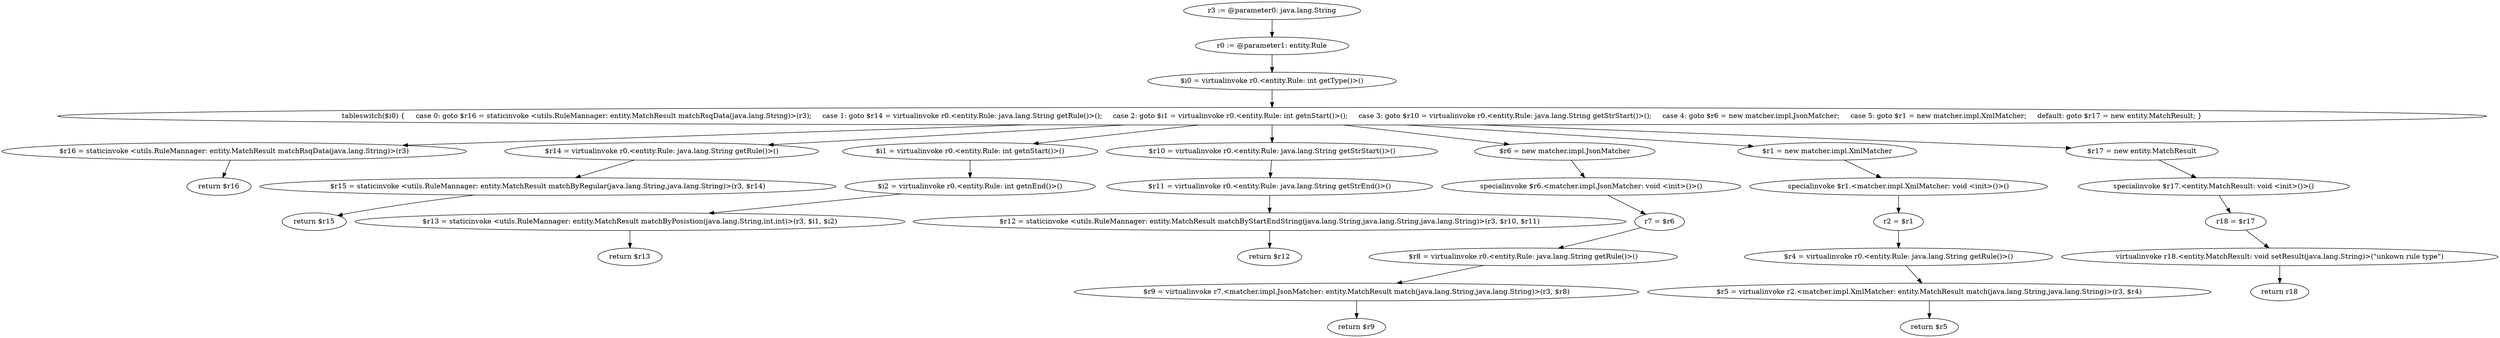 digraph "unitGraph" {
    "r3 := @parameter0: java.lang.String"
    "r0 := @parameter1: entity.Rule"
    "$i0 = virtualinvoke r0.<entity.Rule: int getType()>()"
    "tableswitch($i0) {     case 0: goto $r16 = staticinvoke <utils.RuleMannager: entity.MatchResult matchRsqData(java.lang.String)>(r3);     case 1: goto $r14 = virtualinvoke r0.<entity.Rule: java.lang.String getRule()>();     case 2: goto $i1 = virtualinvoke r0.<entity.Rule: int getnStart()>();     case 3: goto $r10 = virtualinvoke r0.<entity.Rule: java.lang.String getStrStart()>();     case 4: goto $r6 = new matcher.impl.JsonMatcher;     case 5: goto $r1 = new matcher.impl.XmlMatcher;     default: goto $r17 = new entity.MatchResult; }"
    "$r16 = staticinvoke <utils.RuleMannager: entity.MatchResult matchRsqData(java.lang.String)>(r3)"
    "return $r16"
    "$r14 = virtualinvoke r0.<entity.Rule: java.lang.String getRule()>()"
    "$r15 = staticinvoke <utils.RuleMannager: entity.MatchResult matchByRegular(java.lang.String,java.lang.String)>(r3, $r14)"
    "return $r15"
    "$i1 = virtualinvoke r0.<entity.Rule: int getnStart()>()"
    "$i2 = virtualinvoke r0.<entity.Rule: int getnEnd()>()"
    "$r13 = staticinvoke <utils.RuleMannager: entity.MatchResult matchByPosistion(java.lang.String,int,int)>(r3, $i1, $i2)"
    "return $r13"
    "$r10 = virtualinvoke r0.<entity.Rule: java.lang.String getStrStart()>()"
    "$r11 = virtualinvoke r0.<entity.Rule: java.lang.String getStrEnd()>()"
    "$r12 = staticinvoke <utils.RuleMannager: entity.MatchResult matchByStartEndString(java.lang.String,java.lang.String,java.lang.String)>(r3, $r10, $r11)"
    "return $r12"
    "$r6 = new matcher.impl.JsonMatcher"
    "specialinvoke $r6.<matcher.impl.JsonMatcher: void <init>()>()"
    "r7 = $r6"
    "$r8 = virtualinvoke r0.<entity.Rule: java.lang.String getRule()>()"
    "$r9 = virtualinvoke r7.<matcher.impl.JsonMatcher: entity.MatchResult match(java.lang.String,java.lang.String)>(r3, $r8)"
    "return $r9"
    "$r1 = new matcher.impl.XmlMatcher"
    "specialinvoke $r1.<matcher.impl.XmlMatcher: void <init>()>()"
    "r2 = $r1"
    "$r4 = virtualinvoke r0.<entity.Rule: java.lang.String getRule()>()"
    "$r5 = virtualinvoke r2.<matcher.impl.XmlMatcher: entity.MatchResult match(java.lang.String,java.lang.String)>(r3, $r4)"
    "return $r5"
    "$r17 = new entity.MatchResult"
    "specialinvoke $r17.<entity.MatchResult: void <init>()>()"
    "r18 = $r17"
    "virtualinvoke r18.<entity.MatchResult: void setResult(java.lang.String)>(\"unkown rule type\")"
    "return r18"
    "r3 := @parameter0: java.lang.String"->"r0 := @parameter1: entity.Rule";
    "r0 := @parameter1: entity.Rule"->"$i0 = virtualinvoke r0.<entity.Rule: int getType()>()";
    "$i0 = virtualinvoke r0.<entity.Rule: int getType()>()"->"tableswitch($i0) {     case 0: goto $r16 = staticinvoke <utils.RuleMannager: entity.MatchResult matchRsqData(java.lang.String)>(r3);     case 1: goto $r14 = virtualinvoke r0.<entity.Rule: java.lang.String getRule()>();     case 2: goto $i1 = virtualinvoke r0.<entity.Rule: int getnStart()>();     case 3: goto $r10 = virtualinvoke r0.<entity.Rule: java.lang.String getStrStart()>();     case 4: goto $r6 = new matcher.impl.JsonMatcher;     case 5: goto $r1 = new matcher.impl.XmlMatcher;     default: goto $r17 = new entity.MatchResult; }";
    "tableswitch($i0) {     case 0: goto $r16 = staticinvoke <utils.RuleMannager: entity.MatchResult matchRsqData(java.lang.String)>(r3);     case 1: goto $r14 = virtualinvoke r0.<entity.Rule: java.lang.String getRule()>();     case 2: goto $i1 = virtualinvoke r0.<entity.Rule: int getnStart()>();     case 3: goto $r10 = virtualinvoke r0.<entity.Rule: java.lang.String getStrStart()>();     case 4: goto $r6 = new matcher.impl.JsonMatcher;     case 5: goto $r1 = new matcher.impl.XmlMatcher;     default: goto $r17 = new entity.MatchResult; }"->"$r16 = staticinvoke <utils.RuleMannager: entity.MatchResult matchRsqData(java.lang.String)>(r3)";
    "tableswitch($i0) {     case 0: goto $r16 = staticinvoke <utils.RuleMannager: entity.MatchResult matchRsqData(java.lang.String)>(r3);     case 1: goto $r14 = virtualinvoke r0.<entity.Rule: java.lang.String getRule()>();     case 2: goto $i1 = virtualinvoke r0.<entity.Rule: int getnStart()>();     case 3: goto $r10 = virtualinvoke r0.<entity.Rule: java.lang.String getStrStart()>();     case 4: goto $r6 = new matcher.impl.JsonMatcher;     case 5: goto $r1 = new matcher.impl.XmlMatcher;     default: goto $r17 = new entity.MatchResult; }"->"$r14 = virtualinvoke r0.<entity.Rule: java.lang.String getRule()>()";
    "tableswitch($i0) {     case 0: goto $r16 = staticinvoke <utils.RuleMannager: entity.MatchResult matchRsqData(java.lang.String)>(r3);     case 1: goto $r14 = virtualinvoke r0.<entity.Rule: java.lang.String getRule()>();     case 2: goto $i1 = virtualinvoke r0.<entity.Rule: int getnStart()>();     case 3: goto $r10 = virtualinvoke r0.<entity.Rule: java.lang.String getStrStart()>();     case 4: goto $r6 = new matcher.impl.JsonMatcher;     case 5: goto $r1 = new matcher.impl.XmlMatcher;     default: goto $r17 = new entity.MatchResult; }"->"$i1 = virtualinvoke r0.<entity.Rule: int getnStart()>()";
    "tableswitch($i0) {     case 0: goto $r16 = staticinvoke <utils.RuleMannager: entity.MatchResult matchRsqData(java.lang.String)>(r3);     case 1: goto $r14 = virtualinvoke r0.<entity.Rule: java.lang.String getRule()>();     case 2: goto $i1 = virtualinvoke r0.<entity.Rule: int getnStart()>();     case 3: goto $r10 = virtualinvoke r0.<entity.Rule: java.lang.String getStrStart()>();     case 4: goto $r6 = new matcher.impl.JsonMatcher;     case 5: goto $r1 = new matcher.impl.XmlMatcher;     default: goto $r17 = new entity.MatchResult; }"->"$r10 = virtualinvoke r0.<entity.Rule: java.lang.String getStrStart()>()";
    "tableswitch($i0) {     case 0: goto $r16 = staticinvoke <utils.RuleMannager: entity.MatchResult matchRsqData(java.lang.String)>(r3);     case 1: goto $r14 = virtualinvoke r0.<entity.Rule: java.lang.String getRule()>();     case 2: goto $i1 = virtualinvoke r0.<entity.Rule: int getnStart()>();     case 3: goto $r10 = virtualinvoke r0.<entity.Rule: java.lang.String getStrStart()>();     case 4: goto $r6 = new matcher.impl.JsonMatcher;     case 5: goto $r1 = new matcher.impl.XmlMatcher;     default: goto $r17 = new entity.MatchResult; }"->"$r6 = new matcher.impl.JsonMatcher";
    "tableswitch($i0) {     case 0: goto $r16 = staticinvoke <utils.RuleMannager: entity.MatchResult matchRsqData(java.lang.String)>(r3);     case 1: goto $r14 = virtualinvoke r0.<entity.Rule: java.lang.String getRule()>();     case 2: goto $i1 = virtualinvoke r0.<entity.Rule: int getnStart()>();     case 3: goto $r10 = virtualinvoke r0.<entity.Rule: java.lang.String getStrStart()>();     case 4: goto $r6 = new matcher.impl.JsonMatcher;     case 5: goto $r1 = new matcher.impl.XmlMatcher;     default: goto $r17 = new entity.MatchResult; }"->"$r1 = new matcher.impl.XmlMatcher";
    "tableswitch($i0) {     case 0: goto $r16 = staticinvoke <utils.RuleMannager: entity.MatchResult matchRsqData(java.lang.String)>(r3);     case 1: goto $r14 = virtualinvoke r0.<entity.Rule: java.lang.String getRule()>();     case 2: goto $i1 = virtualinvoke r0.<entity.Rule: int getnStart()>();     case 3: goto $r10 = virtualinvoke r0.<entity.Rule: java.lang.String getStrStart()>();     case 4: goto $r6 = new matcher.impl.JsonMatcher;     case 5: goto $r1 = new matcher.impl.XmlMatcher;     default: goto $r17 = new entity.MatchResult; }"->"$r17 = new entity.MatchResult";
    "$r16 = staticinvoke <utils.RuleMannager: entity.MatchResult matchRsqData(java.lang.String)>(r3)"->"return $r16";
    "$r14 = virtualinvoke r0.<entity.Rule: java.lang.String getRule()>()"->"$r15 = staticinvoke <utils.RuleMannager: entity.MatchResult matchByRegular(java.lang.String,java.lang.String)>(r3, $r14)";
    "$r15 = staticinvoke <utils.RuleMannager: entity.MatchResult matchByRegular(java.lang.String,java.lang.String)>(r3, $r14)"->"return $r15";
    "$i1 = virtualinvoke r0.<entity.Rule: int getnStart()>()"->"$i2 = virtualinvoke r0.<entity.Rule: int getnEnd()>()";
    "$i2 = virtualinvoke r0.<entity.Rule: int getnEnd()>()"->"$r13 = staticinvoke <utils.RuleMannager: entity.MatchResult matchByPosistion(java.lang.String,int,int)>(r3, $i1, $i2)";
    "$r13 = staticinvoke <utils.RuleMannager: entity.MatchResult matchByPosistion(java.lang.String,int,int)>(r3, $i1, $i2)"->"return $r13";
    "$r10 = virtualinvoke r0.<entity.Rule: java.lang.String getStrStart()>()"->"$r11 = virtualinvoke r0.<entity.Rule: java.lang.String getStrEnd()>()";
    "$r11 = virtualinvoke r0.<entity.Rule: java.lang.String getStrEnd()>()"->"$r12 = staticinvoke <utils.RuleMannager: entity.MatchResult matchByStartEndString(java.lang.String,java.lang.String,java.lang.String)>(r3, $r10, $r11)";
    "$r12 = staticinvoke <utils.RuleMannager: entity.MatchResult matchByStartEndString(java.lang.String,java.lang.String,java.lang.String)>(r3, $r10, $r11)"->"return $r12";
    "$r6 = new matcher.impl.JsonMatcher"->"specialinvoke $r6.<matcher.impl.JsonMatcher: void <init>()>()";
    "specialinvoke $r6.<matcher.impl.JsonMatcher: void <init>()>()"->"r7 = $r6";
    "r7 = $r6"->"$r8 = virtualinvoke r0.<entity.Rule: java.lang.String getRule()>()";
    "$r8 = virtualinvoke r0.<entity.Rule: java.lang.String getRule()>()"->"$r9 = virtualinvoke r7.<matcher.impl.JsonMatcher: entity.MatchResult match(java.lang.String,java.lang.String)>(r3, $r8)";
    "$r9 = virtualinvoke r7.<matcher.impl.JsonMatcher: entity.MatchResult match(java.lang.String,java.lang.String)>(r3, $r8)"->"return $r9";
    "$r1 = new matcher.impl.XmlMatcher"->"specialinvoke $r1.<matcher.impl.XmlMatcher: void <init>()>()";
    "specialinvoke $r1.<matcher.impl.XmlMatcher: void <init>()>()"->"r2 = $r1";
    "r2 = $r1"->"$r4 = virtualinvoke r0.<entity.Rule: java.lang.String getRule()>()";
    "$r4 = virtualinvoke r0.<entity.Rule: java.lang.String getRule()>()"->"$r5 = virtualinvoke r2.<matcher.impl.XmlMatcher: entity.MatchResult match(java.lang.String,java.lang.String)>(r3, $r4)";
    "$r5 = virtualinvoke r2.<matcher.impl.XmlMatcher: entity.MatchResult match(java.lang.String,java.lang.String)>(r3, $r4)"->"return $r5";
    "$r17 = new entity.MatchResult"->"specialinvoke $r17.<entity.MatchResult: void <init>()>()";
    "specialinvoke $r17.<entity.MatchResult: void <init>()>()"->"r18 = $r17";
    "r18 = $r17"->"virtualinvoke r18.<entity.MatchResult: void setResult(java.lang.String)>(\"unkown rule type\")";
    "virtualinvoke r18.<entity.MatchResult: void setResult(java.lang.String)>(\"unkown rule type\")"->"return r18";
}
